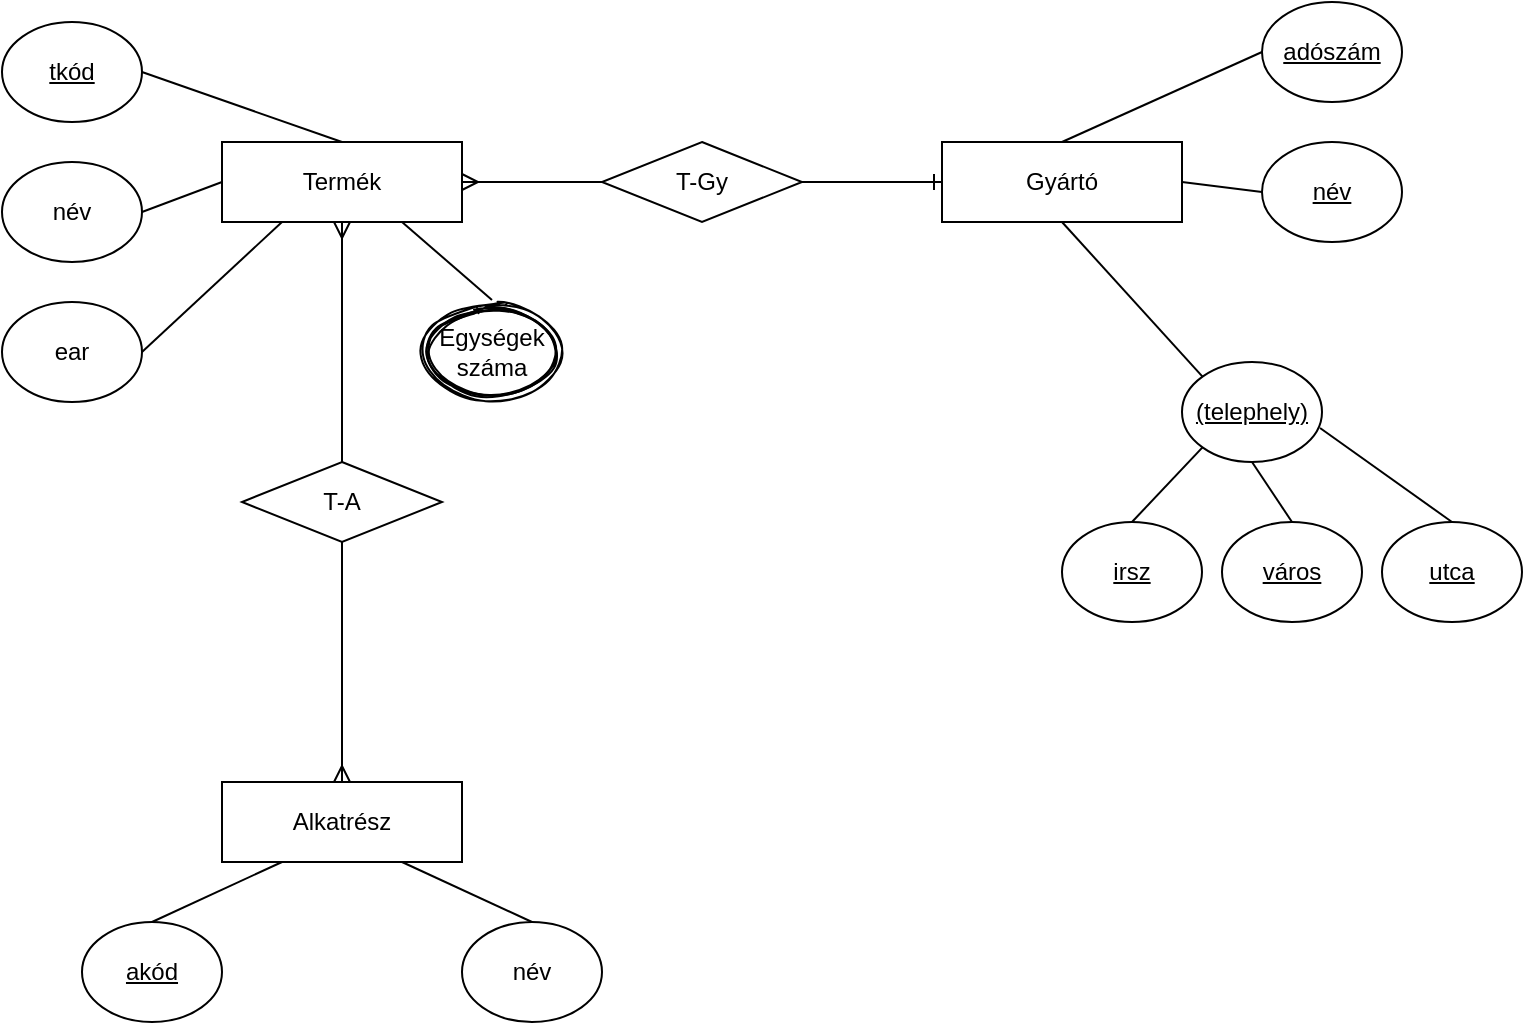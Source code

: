 <mxfile version="20.4.0" type="github">
  <diagram id="R2lEEEUBdFMjLlhIrx00" name="Page-1">
    <mxGraphModel dx="981" dy="548" grid="1" gridSize="10" guides="1" tooltips="1" connect="1" arrows="1" fold="1" page="1" pageScale="1" pageWidth="850" pageHeight="1100" math="0" shadow="0" extFonts="Permanent Marker^https://fonts.googleapis.com/css?family=Permanent+Marker">
      <root>
        <mxCell id="0" />
        <mxCell id="1" parent="0" />
        <mxCell id="U9ikiV5P06atG0igZfnC-1" value="Termék" style="rounded=0;whiteSpace=wrap;html=1;" vertex="1" parent="1">
          <mxGeometry x="160" y="160" width="120" height="40" as="geometry" />
        </mxCell>
        <mxCell id="U9ikiV5P06atG0igZfnC-2" value="Gyártó" style="rounded=0;whiteSpace=wrap;html=1;" vertex="1" parent="1">
          <mxGeometry x="520" y="160" width="120" height="40" as="geometry" />
        </mxCell>
        <mxCell id="U9ikiV5P06atG0igZfnC-3" value="T-Gy" style="shape=rhombus;perimeter=rhombusPerimeter;whiteSpace=wrap;html=1;align=center;" vertex="1" parent="1">
          <mxGeometry x="350" y="160" width="100" height="40" as="geometry" />
        </mxCell>
        <mxCell id="U9ikiV5P06atG0igZfnC-4" value="" style="edgeStyle=entityRelationEdgeStyle;fontSize=12;html=1;endArrow=ERmany;rounded=0;entryX=1;entryY=0.5;entryDx=0;entryDy=0;exitX=0;exitY=0.5;exitDx=0;exitDy=0;" edge="1" parent="1" source="U9ikiV5P06atG0igZfnC-3" target="U9ikiV5P06atG0igZfnC-1">
          <mxGeometry width="100" height="100" relative="1" as="geometry">
            <mxPoint x="240" y="320" as="sourcePoint" />
            <mxPoint x="340" y="220" as="targetPoint" />
          </mxGeometry>
        </mxCell>
        <mxCell id="U9ikiV5P06atG0igZfnC-5" value="tkód" style="ellipse;whiteSpace=wrap;html=1;verticalAlign=middle;fontStyle=4" vertex="1" parent="1">
          <mxGeometry x="50" y="100" width="70" height="50" as="geometry" />
        </mxCell>
        <mxCell id="U9ikiV5P06atG0igZfnC-6" value="név" style="ellipse;whiteSpace=wrap;html=1;" vertex="1" parent="1">
          <mxGeometry x="50" y="170" width="70" height="50" as="geometry" />
        </mxCell>
        <mxCell id="U9ikiV5P06atG0igZfnC-7" value="ear" style="ellipse;whiteSpace=wrap;html=1;" vertex="1" parent="1">
          <mxGeometry x="50" y="240" width="70" height="50" as="geometry" />
        </mxCell>
        <mxCell id="U9ikiV5P06atG0igZfnC-8" value="" style="endArrow=none;html=1;rounded=0;exitX=1;exitY=0.5;exitDx=0;exitDy=0;entryX=0.5;entryY=0;entryDx=0;entryDy=0;" edge="1" parent="1" source="U9ikiV5P06atG0igZfnC-5" target="U9ikiV5P06atG0igZfnC-1">
          <mxGeometry relative="1" as="geometry">
            <mxPoint x="310" y="230" as="sourcePoint" />
            <mxPoint x="470" y="230" as="targetPoint" />
          </mxGeometry>
        </mxCell>
        <mxCell id="U9ikiV5P06atG0igZfnC-9" value="" style="endArrow=none;html=1;rounded=0;exitX=1;exitY=0.5;exitDx=0;exitDy=0;entryX=0;entryY=0.5;entryDx=0;entryDy=0;" edge="1" parent="1" source="U9ikiV5P06atG0igZfnC-6" target="U9ikiV5P06atG0igZfnC-1">
          <mxGeometry relative="1" as="geometry">
            <mxPoint x="310" y="230" as="sourcePoint" />
            <mxPoint x="470" y="230" as="targetPoint" />
          </mxGeometry>
        </mxCell>
        <mxCell id="U9ikiV5P06atG0igZfnC-10" value="" style="endArrow=none;html=1;rounded=0;exitX=1;exitY=0.5;exitDx=0;exitDy=0;entryX=0.25;entryY=1;entryDx=0;entryDy=0;" edge="1" parent="1" source="U9ikiV5P06atG0igZfnC-7" target="U9ikiV5P06atG0igZfnC-1">
          <mxGeometry relative="1" as="geometry">
            <mxPoint x="310" y="230" as="sourcePoint" />
            <mxPoint x="160" y="260" as="targetPoint" />
          </mxGeometry>
        </mxCell>
        <mxCell id="U9ikiV5P06atG0igZfnC-11" value="adószám" style="ellipse;whiteSpace=wrap;html=1;verticalAlign=middle;fontStyle=4" vertex="1" parent="1">
          <mxGeometry x="680" y="90" width="70" height="50" as="geometry" />
        </mxCell>
        <mxCell id="U9ikiV5P06atG0igZfnC-12" value="név" style="ellipse;whiteSpace=wrap;html=1;verticalAlign=middle;fontStyle=4" vertex="1" parent="1">
          <mxGeometry x="680" y="160" width="70" height="50" as="geometry" />
        </mxCell>
        <mxCell id="U9ikiV5P06atG0igZfnC-13" value="(telephely)" style="ellipse;whiteSpace=wrap;html=1;verticalAlign=middle;fontStyle=4" vertex="1" parent="1">
          <mxGeometry x="640" y="270" width="70" height="50" as="geometry" />
        </mxCell>
        <mxCell id="U9ikiV5P06atG0igZfnC-14" value="" style="endArrow=none;html=1;rounded=0;entryX=0;entryY=0.5;entryDx=0;entryDy=0;exitX=0.5;exitY=0;exitDx=0;exitDy=0;" edge="1" parent="1" source="U9ikiV5P06atG0igZfnC-2" target="U9ikiV5P06atG0igZfnC-11">
          <mxGeometry relative="1" as="geometry">
            <mxPoint x="310" y="230" as="sourcePoint" />
            <mxPoint x="470" y="230" as="targetPoint" />
          </mxGeometry>
        </mxCell>
        <mxCell id="U9ikiV5P06atG0igZfnC-15" value="" style="endArrow=none;html=1;rounded=0;entryX=0;entryY=0.5;entryDx=0;entryDy=0;exitX=1;exitY=0.5;exitDx=0;exitDy=0;" edge="1" parent="1" source="U9ikiV5P06atG0igZfnC-2" target="U9ikiV5P06atG0igZfnC-12">
          <mxGeometry relative="1" as="geometry">
            <mxPoint x="310" y="230" as="sourcePoint" />
            <mxPoint x="470" y="230" as="targetPoint" />
          </mxGeometry>
        </mxCell>
        <mxCell id="U9ikiV5P06atG0igZfnC-16" value="" style="endArrow=none;html=1;rounded=0;entryX=0;entryY=0;entryDx=0;entryDy=0;exitX=0.5;exitY=1;exitDx=0;exitDy=0;" edge="1" parent="1" source="U9ikiV5P06atG0igZfnC-2" target="U9ikiV5P06atG0igZfnC-13">
          <mxGeometry relative="1" as="geometry">
            <mxPoint x="310" y="230" as="sourcePoint" />
            <mxPoint x="470" y="230" as="targetPoint" />
          </mxGeometry>
        </mxCell>
        <mxCell id="U9ikiV5P06atG0igZfnC-17" value="" style="edgeStyle=entityRelationEdgeStyle;fontSize=12;html=1;endArrow=ERone;endFill=1;rounded=0;entryX=0;entryY=0.5;entryDx=0;entryDy=0;exitX=1;exitY=0.5;exitDx=0;exitDy=0;" edge="1" parent="1" source="U9ikiV5P06atG0igZfnC-3" target="U9ikiV5P06atG0igZfnC-2">
          <mxGeometry width="100" height="100" relative="1" as="geometry">
            <mxPoint x="375" y="290" as="sourcePoint" />
            <mxPoint x="475" y="190" as="targetPoint" />
          </mxGeometry>
        </mxCell>
        <mxCell id="U9ikiV5P06atG0igZfnC-19" value="irsz" style="ellipse;whiteSpace=wrap;html=1;verticalAlign=middle;fontStyle=4" vertex="1" parent="1">
          <mxGeometry x="580" y="350" width="70" height="50" as="geometry" />
        </mxCell>
        <mxCell id="U9ikiV5P06atG0igZfnC-20" value="város" style="ellipse;whiteSpace=wrap;html=1;verticalAlign=middle;fontStyle=4" vertex="1" parent="1">
          <mxGeometry x="660" y="350" width="70" height="50" as="geometry" />
        </mxCell>
        <mxCell id="U9ikiV5P06atG0igZfnC-21" value="utca" style="ellipse;whiteSpace=wrap;html=1;verticalAlign=middle;fontStyle=4" vertex="1" parent="1">
          <mxGeometry x="740" y="350" width="70" height="50" as="geometry" />
        </mxCell>
        <mxCell id="U9ikiV5P06atG0igZfnC-22" value="" style="endArrow=none;html=1;rounded=0;entryX=0.986;entryY=0.66;entryDx=0;entryDy=0;entryPerimeter=0;exitX=0.5;exitY=0;exitDx=0;exitDy=0;" edge="1" parent="1" source="U9ikiV5P06atG0igZfnC-21" target="U9ikiV5P06atG0igZfnC-13">
          <mxGeometry relative="1" as="geometry">
            <mxPoint x="340" y="410" as="sourcePoint" />
            <mxPoint x="500" y="410" as="targetPoint" />
          </mxGeometry>
        </mxCell>
        <mxCell id="U9ikiV5P06atG0igZfnC-23" value="" style="endArrow=none;html=1;rounded=0;entryX=0.5;entryY=0;entryDx=0;entryDy=0;exitX=0.5;exitY=1;exitDx=0;exitDy=0;" edge="1" parent="1" source="U9ikiV5P06atG0igZfnC-13" target="U9ikiV5P06atG0igZfnC-20">
          <mxGeometry relative="1" as="geometry">
            <mxPoint x="340" y="410" as="sourcePoint" />
            <mxPoint x="500" y="410" as="targetPoint" />
          </mxGeometry>
        </mxCell>
        <mxCell id="U9ikiV5P06atG0igZfnC-24" value="" style="endArrow=none;html=1;rounded=0;entryX=0.5;entryY=0;entryDx=0;entryDy=0;exitX=0;exitY=1;exitDx=0;exitDy=0;" edge="1" parent="1" source="U9ikiV5P06atG0igZfnC-13" target="U9ikiV5P06atG0igZfnC-19">
          <mxGeometry relative="1" as="geometry">
            <mxPoint x="340" y="410" as="sourcePoint" />
            <mxPoint x="500" y="410" as="targetPoint" />
          </mxGeometry>
        </mxCell>
        <mxCell id="U9ikiV5P06atG0igZfnC-27" value="" style="endArrow=none;html=1;rounded=0;entryX=0.5;entryY=0;entryDx=0;entryDy=0;exitX=0.75;exitY=1;exitDx=0;exitDy=0;" edge="1" parent="1" source="U9ikiV5P06atG0igZfnC-1">
          <mxGeometry relative="1" as="geometry">
            <mxPoint x="320" y="210" as="sourcePoint" />
            <mxPoint x="295" y="239" as="targetPoint" />
          </mxGeometry>
        </mxCell>
        <mxCell id="U9ikiV5P06atG0igZfnC-29" value="Alkatrész" style="rounded=0;whiteSpace=wrap;html=1;" vertex="1" parent="1">
          <mxGeometry x="160" y="480" width="120" height="40" as="geometry" />
        </mxCell>
        <mxCell id="U9ikiV5P06atG0igZfnC-30" value="T-A" style="shape=rhombus;perimeter=rhombusPerimeter;whiteSpace=wrap;html=1;align=center;" vertex="1" parent="1">
          <mxGeometry x="170" y="320" width="100" height="40" as="geometry" />
        </mxCell>
        <mxCell id="U9ikiV5P06atG0igZfnC-40" value="Egységek száma" style="ellipse;shape=doubleEllipse;margin=3;whiteSpace=wrap;html=1;align=center;shadow=0;sketch=1;fillStyle=solid;strokeColor=default;" vertex="1" parent="1">
          <mxGeometry x="260" y="240" width="70" height="50" as="geometry" />
        </mxCell>
        <mxCell id="U9ikiV5P06atG0igZfnC-41" value="akód" style="ellipse;whiteSpace=wrap;html=1;fontStyle=4" vertex="1" parent="1">
          <mxGeometry x="90" y="550" width="70" height="50" as="geometry" />
        </mxCell>
        <mxCell id="U9ikiV5P06atG0igZfnC-42" value="név" style="ellipse;whiteSpace=wrap;html=1;" vertex="1" parent="1">
          <mxGeometry x="280" y="550" width="70" height="50" as="geometry" />
        </mxCell>
        <mxCell id="U9ikiV5P06atG0igZfnC-43" value="" style="endArrow=none;html=1;rounded=0;strokeColor=default;jumpStyle=line;exitX=0.5;exitY=0;exitDx=0;exitDy=0;entryX=0.25;entryY=1;entryDx=0;entryDy=0;" edge="1" parent="1" source="U9ikiV5P06atG0igZfnC-41" target="U9ikiV5P06atG0igZfnC-29">
          <mxGeometry relative="1" as="geometry">
            <mxPoint x="180" y="460" as="sourcePoint" />
            <mxPoint x="340" y="460" as="targetPoint" />
          </mxGeometry>
        </mxCell>
        <mxCell id="U9ikiV5P06atG0igZfnC-44" value="" style="endArrow=none;html=1;rounded=0;strokeColor=default;jumpStyle=line;entryX=0.5;entryY=0;entryDx=0;entryDy=0;exitX=0.75;exitY=1;exitDx=0;exitDy=0;" edge="1" parent="1" source="U9ikiV5P06atG0igZfnC-29" target="U9ikiV5P06atG0igZfnC-42">
          <mxGeometry relative="1" as="geometry">
            <mxPoint x="180" y="460" as="sourcePoint" />
            <mxPoint x="340" y="460" as="targetPoint" />
          </mxGeometry>
        </mxCell>
        <mxCell id="U9ikiV5P06atG0igZfnC-45" value="" style="fontSize=12;html=1;endArrow=ERmany;rounded=0;strokeColor=default;jumpStyle=line;exitX=0.5;exitY=0;exitDx=0;exitDy=0;entryX=0.5;entryY=1;entryDx=0;entryDy=0;" edge="1" parent="1" source="U9ikiV5P06atG0igZfnC-30" target="U9ikiV5P06atG0igZfnC-1">
          <mxGeometry width="100" height="100" relative="1" as="geometry">
            <mxPoint x="250" y="319.52" as="sourcePoint" />
            <mxPoint x="380" y="320" as="targetPoint" />
          </mxGeometry>
        </mxCell>
        <mxCell id="U9ikiV5P06atG0igZfnC-46" value="" style="fontSize=12;html=1;endArrow=ERmany;strokeColor=default;jumpStyle=line;entryX=0.5;entryY=0;entryDx=0;entryDy=0;exitX=0.5;exitY=1;exitDx=0;exitDy=0;rounded=0;endFill=0;" edge="1" parent="1" source="U9ikiV5P06atG0igZfnC-30" target="U9ikiV5P06atG0igZfnC-29">
          <mxGeometry width="100" height="100" relative="1" as="geometry">
            <mxPoint x="210" y="410" as="sourcePoint" />
            <mxPoint x="310" y="310" as="targetPoint" />
          </mxGeometry>
        </mxCell>
      </root>
    </mxGraphModel>
  </diagram>
</mxfile>
